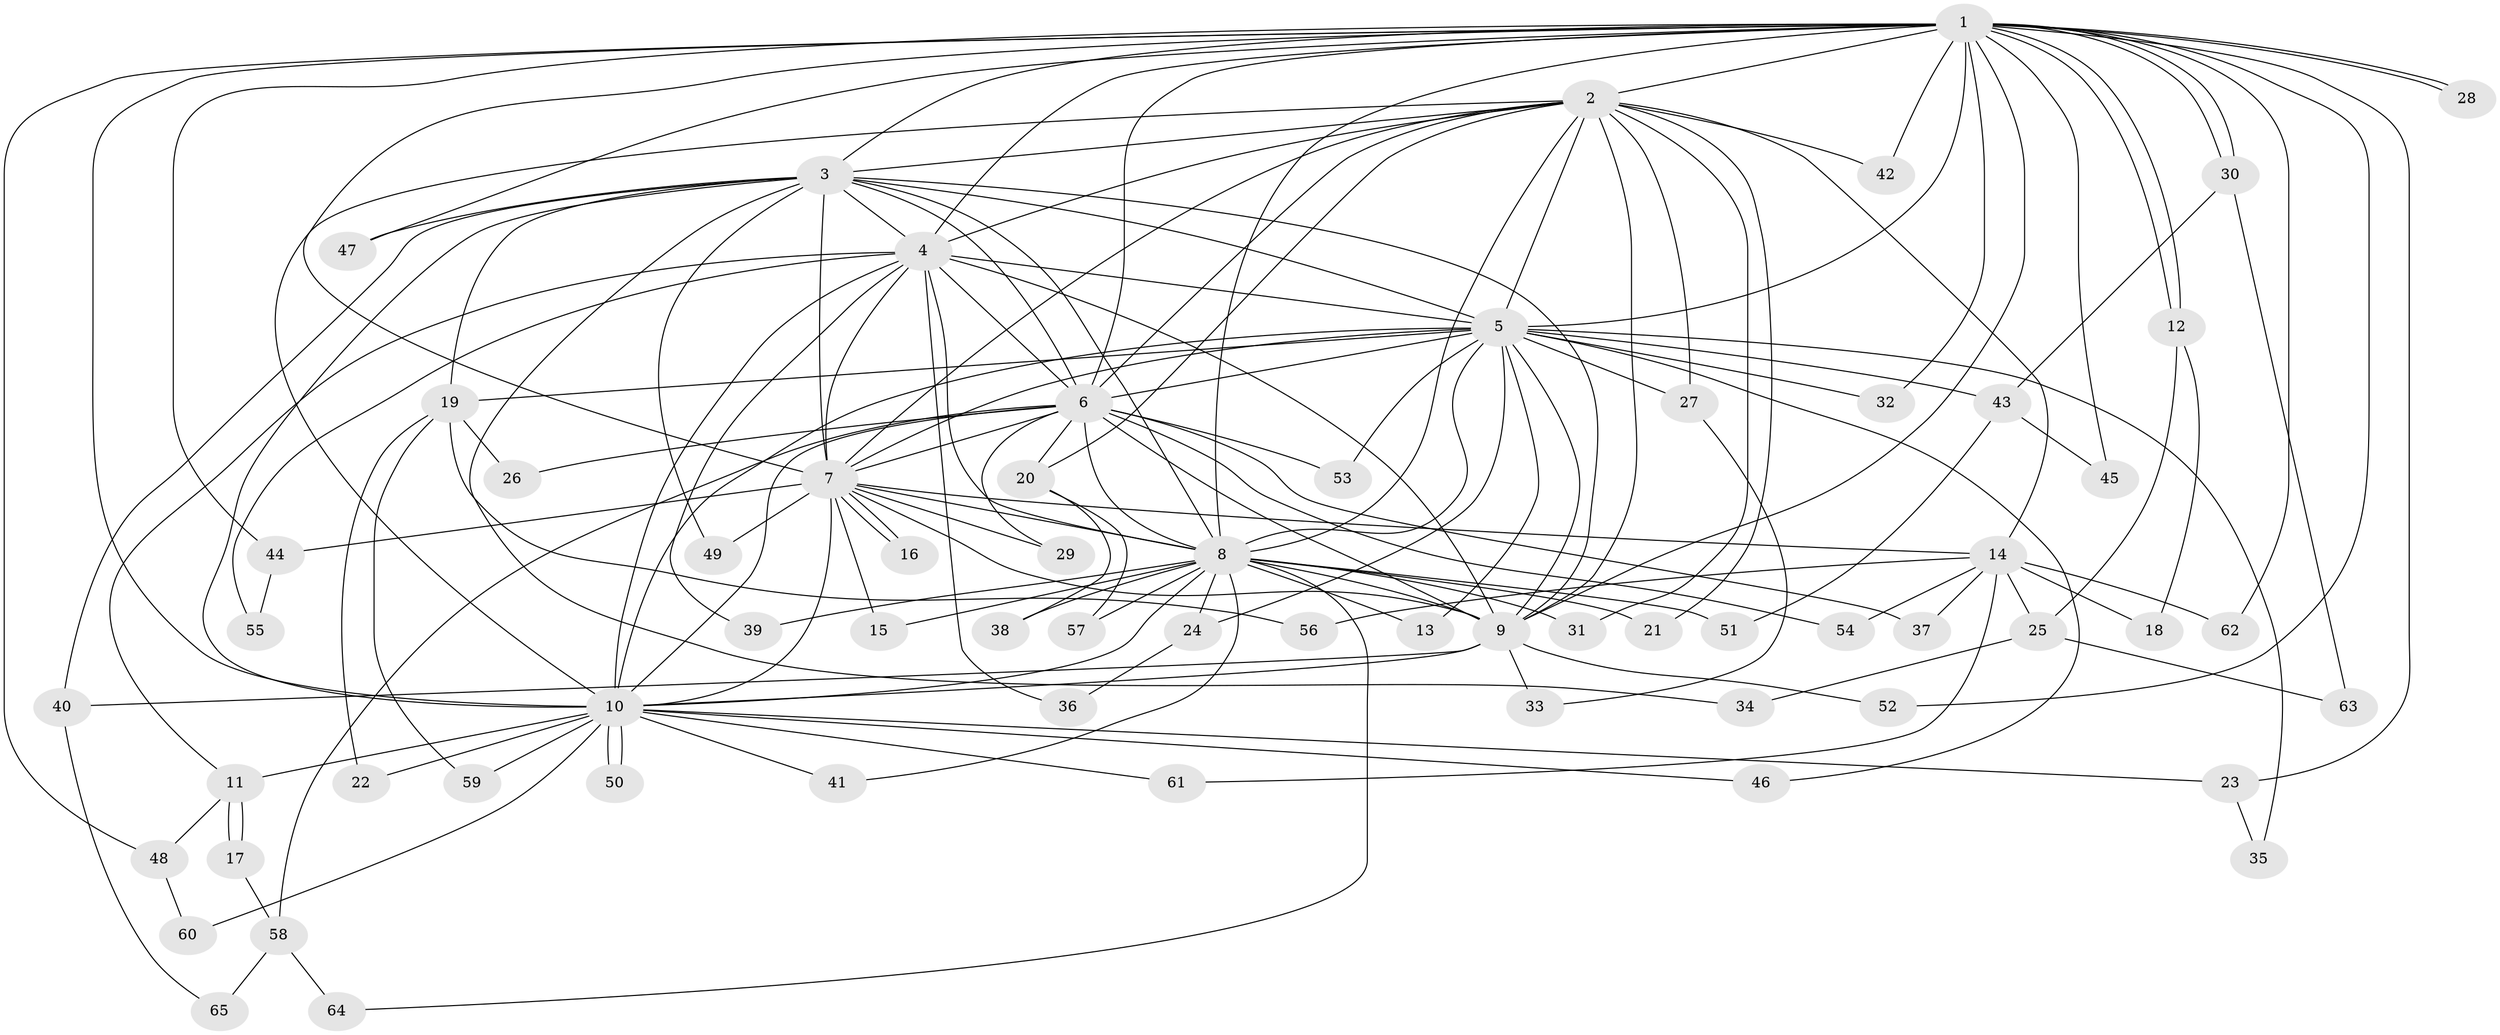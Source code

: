// coarse degree distribution, {31: 0.021739130434782608, 11: 0.043478260869565216, 19: 0.021739130434782608, 18: 0.021739130434782608, 13: 0.021739130434782608, 9: 0.043478260869565216, 6: 0.021739130434782608, 4: 0.13043478260869565, 2: 0.5217391304347826, 3: 0.10869565217391304, 5: 0.021739130434782608, 1: 0.021739130434782608}
// Generated by graph-tools (version 1.1) at 2025/41/03/06/25 10:41:41]
// undirected, 65 vertices, 155 edges
graph export_dot {
graph [start="1"]
  node [color=gray90,style=filled];
  1;
  2;
  3;
  4;
  5;
  6;
  7;
  8;
  9;
  10;
  11;
  12;
  13;
  14;
  15;
  16;
  17;
  18;
  19;
  20;
  21;
  22;
  23;
  24;
  25;
  26;
  27;
  28;
  29;
  30;
  31;
  32;
  33;
  34;
  35;
  36;
  37;
  38;
  39;
  40;
  41;
  42;
  43;
  44;
  45;
  46;
  47;
  48;
  49;
  50;
  51;
  52;
  53;
  54;
  55;
  56;
  57;
  58;
  59;
  60;
  61;
  62;
  63;
  64;
  65;
  1 -- 2;
  1 -- 3;
  1 -- 4;
  1 -- 5;
  1 -- 6;
  1 -- 7;
  1 -- 8;
  1 -- 9;
  1 -- 10;
  1 -- 12;
  1 -- 12;
  1 -- 23;
  1 -- 28;
  1 -- 28;
  1 -- 30;
  1 -- 30;
  1 -- 32;
  1 -- 42;
  1 -- 44;
  1 -- 45;
  1 -- 47;
  1 -- 48;
  1 -- 52;
  1 -- 62;
  2 -- 3;
  2 -- 4;
  2 -- 5;
  2 -- 6;
  2 -- 7;
  2 -- 8;
  2 -- 9;
  2 -- 10;
  2 -- 14;
  2 -- 20;
  2 -- 21;
  2 -- 27;
  2 -- 31;
  2 -- 42;
  3 -- 4;
  3 -- 5;
  3 -- 6;
  3 -- 7;
  3 -- 8;
  3 -- 9;
  3 -- 10;
  3 -- 19;
  3 -- 34;
  3 -- 40;
  3 -- 47;
  3 -- 49;
  4 -- 5;
  4 -- 6;
  4 -- 7;
  4 -- 8;
  4 -- 9;
  4 -- 10;
  4 -- 11;
  4 -- 36;
  4 -- 39;
  4 -- 55;
  5 -- 6;
  5 -- 7;
  5 -- 8;
  5 -- 9;
  5 -- 10;
  5 -- 13;
  5 -- 19;
  5 -- 24;
  5 -- 27;
  5 -- 32;
  5 -- 35;
  5 -- 43;
  5 -- 46;
  5 -- 53;
  6 -- 7;
  6 -- 8;
  6 -- 9;
  6 -- 10;
  6 -- 20;
  6 -- 26;
  6 -- 29;
  6 -- 37;
  6 -- 53;
  6 -- 54;
  6 -- 58;
  7 -- 8;
  7 -- 9;
  7 -- 10;
  7 -- 14;
  7 -- 15;
  7 -- 16;
  7 -- 16;
  7 -- 29;
  7 -- 44;
  7 -- 49;
  8 -- 9;
  8 -- 10;
  8 -- 13;
  8 -- 15;
  8 -- 21;
  8 -- 24;
  8 -- 31;
  8 -- 38;
  8 -- 39;
  8 -- 41;
  8 -- 51;
  8 -- 57;
  8 -- 64;
  9 -- 10;
  9 -- 33;
  9 -- 40;
  9 -- 52;
  10 -- 11;
  10 -- 22;
  10 -- 23;
  10 -- 41;
  10 -- 46;
  10 -- 50;
  10 -- 50;
  10 -- 59;
  10 -- 60;
  10 -- 61;
  11 -- 17;
  11 -- 17;
  11 -- 48;
  12 -- 18;
  12 -- 25;
  14 -- 18;
  14 -- 25;
  14 -- 37;
  14 -- 54;
  14 -- 56;
  14 -- 61;
  14 -- 62;
  17 -- 58;
  19 -- 22;
  19 -- 26;
  19 -- 56;
  19 -- 59;
  20 -- 38;
  20 -- 57;
  23 -- 35;
  24 -- 36;
  25 -- 34;
  25 -- 63;
  27 -- 33;
  30 -- 43;
  30 -- 63;
  40 -- 65;
  43 -- 45;
  43 -- 51;
  44 -- 55;
  48 -- 60;
  58 -- 64;
  58 -- 65;
}
